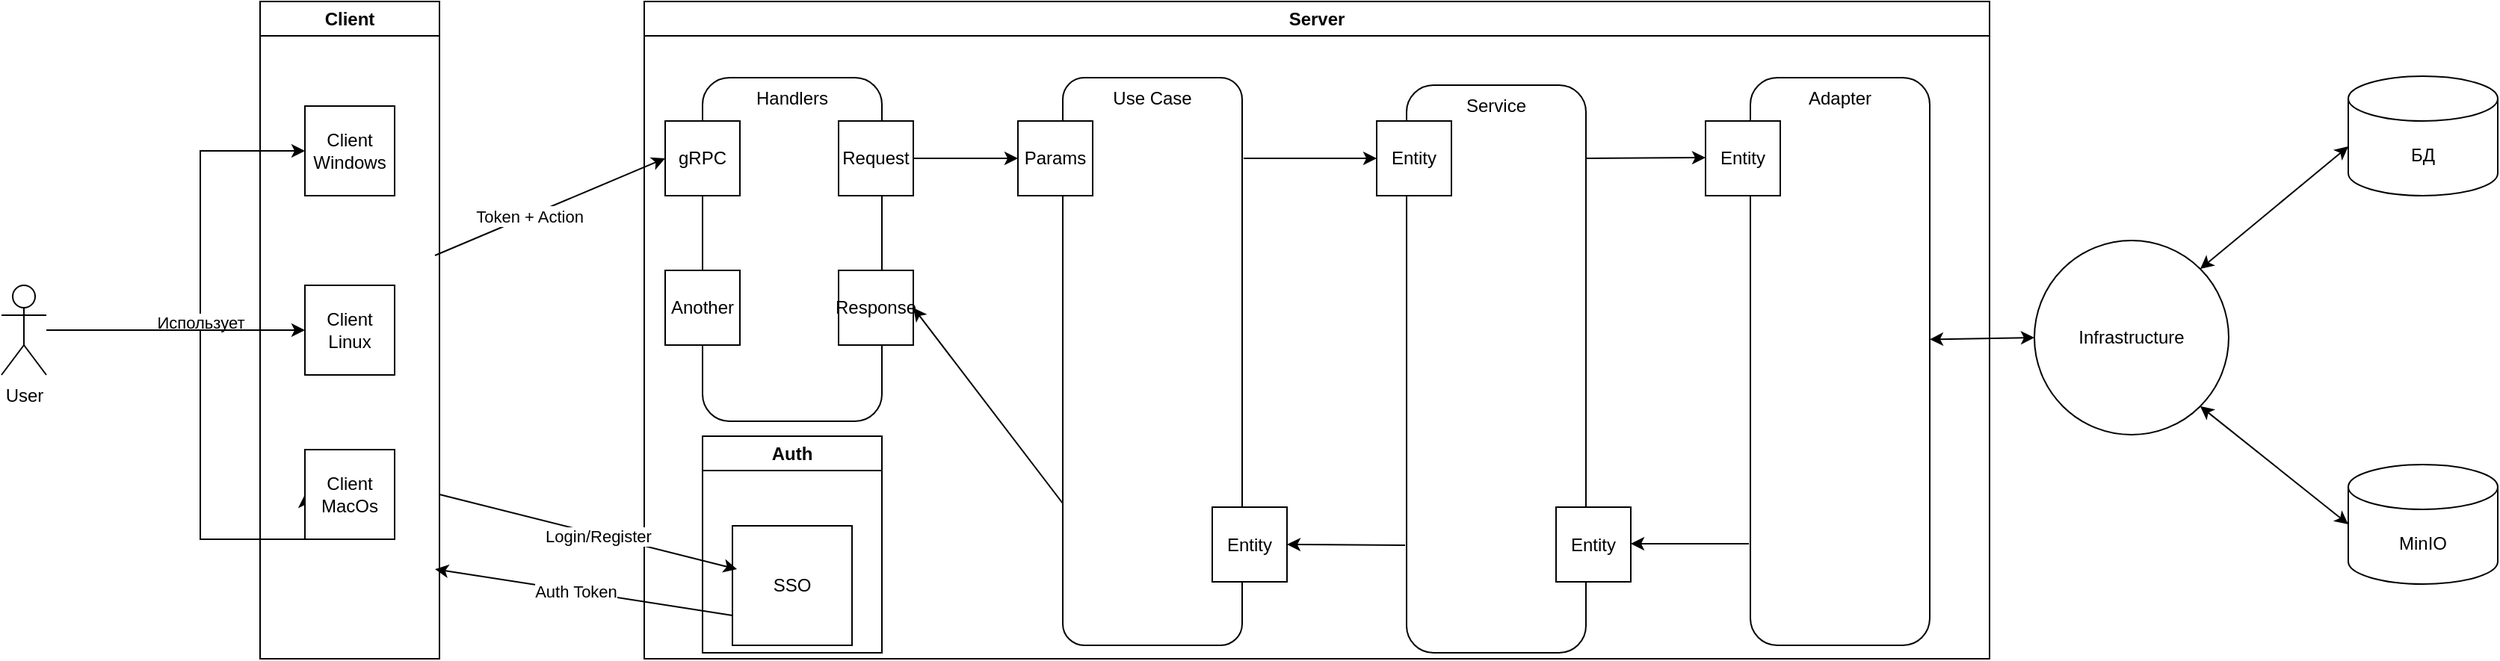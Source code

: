 <mxfile version="24.7.7">
  <diagram name="Страница — 1" id="082Mrg_bc2K81PVXMFEi">
    <mxGraphModel dx="2876" dy="1054" grid="1" gridSize="10" guides="1" tooltips="1" connect="1" arrows="1" fold="1" page="1" pageScale="1" pageWidth="827" pageHeight="1169" math="0" shadow="0">
      <root>
        <mxCell id="0" />
        <mxCell id="1" parent="0" />
        <mxCell id="K0vT35Zqtz-yyDxqhwDM-5" style="edgeStyle=orthogonalEdgeStyle;rounded=0;orthogonalLoop=1;jettySize=auto;html=1;entryX=0;entryY=0.5;entryDx=0;entryDy=0;" edge="1" parent="1" source="K0vT35Zqtz-yyDxqhwDM-1" target="K0vT35Zqtz-yyDxqhwDM-2">
          <mxGeometry relative="1" as="geometry">
            <Array as="points">
              <mxPoint x="73" y="260" />
              <mxPoint x="73" y="140" />
            </Array>
          </mxGeometry>
        </mxCell>
        <mxCell id="K0vT35Zqtz-yyDxqhwDM-6" value="Использует" style="edgeLabel;html=1;align=center;verticalAlign=middle;resizable=0;points=[];" vertex="1" connectable="0" parent="K0vT35Zqtz-yyDxqhwDM-5">
          <mxGeometry x="-0.264" relative="1" as="geometry">
            <mxPoint as="offset" />
          </mxGeometry>
        </mxCell>
        <mxCell id="K0vT35Zqtz-yyDxqhwDM-8" style="edgeStyle=orthogonalEdgeStyle;rounded=0;orthogonalLoop=1;jettySize=auto;html=1;" edge="1" parent="1" source="K0vT35Zqtz-yyDxqhwDM-1" target="K0vT35Zqtz-yyDxqhwDM-3">
          <mxGeometry relative="1" as="geometry" />
        </mxCell>
        <mxCell id="K0vT35Zqtz-yyDxqhwDM-9" style="edgeStyle=orthogonalEdgeStyle;rounded=0;orthogonalLoop=1;jettySize=auto;html=1;entryX=0;entryY=0.5;entryDx=0;entryDy=0;" edge="1" parent="1" source="K0vT35Zqtz-yyDxqhwDM-1" target="K0vT35Zqtz-yyDxqhwDM-4">
          <mxGeometry relative="1" as="geometry">
            <Array as="points">
              <mxPoint x="73" y="260" />
              <mxPoint x="73" y="400" />
              <mxPoint x="143" y="400" />
            </Array>
          </mxGeometry>
        </mxCell>
        <mxCell id="K0vT35Zqtz-yyDxqhwDM-1" value="User" style="shape=umlActor;verticalLabelPosition=bottom;verticalAlign=top;html=1;outlineConnect=0;" vertex="1" parent="1">
          <mxGeometry x="-60" y="230" width="30" height="60" as="geometry" />
        </mxCell>
        <mxCell id="K0vT35Zqtz-yyDxqhwDM-12" value="Client" style="swimlane;whiteSpace=wrap;html=1;" vertex="1" parent="1">
          <mxGeometry x="113" y="40" width="120" height="440" as="geometry" />
        </mxCell>
        <mxCell id="K0vT35Zqtz-yyDxqhwDM-2" value="Client Windows" style="whiteSpace=wrap;html=1;aspect=fixed;" vertex="1" parent="K0vT35Zqtz-yyDxqhwDM-12">
          <mxGeometry x="30" y="70" width="60" height="60" as="geometry" />
        </mxCell>
        <mxCell id="K0vT35Zqtz-yyDxqhwDM-3" value="Client Linux" style="whiteSpace=wrap;html=1;aspect=fixed;" vertex="1" parent="K0vT35Zqtz-yyDxqhwDM-12">
          <mxGeometry x="30" y="190" width="60" height="60" as="geometry" />
        </mxCell>
        <mxCell id="K0vT35Zqtz-yyDxqhwDM-4" value="Client MacOs" style="whiteSpace=wrap;html=1;aspect=fixed;" vertex="1" parent="K0vT35Zqtz-yyDxqhwDM-12">
          <mxGeometry x="30" y="300" width="60" height="60" as="geometry" />
        </mxCell>
        <mxCell id="K0vT35Zqtz-yyDxqhwDM-13" value="Server" style="swimlane;whiteSpace=wrap;html=1;" vertex="1" parent="1">
          <mxGeometry x="370" y="40" width="900" height="440" as="geometry" />
        </mxCell>
        <mxCell id="K0vT35Zqtz-yyDxqhwDM-17" value="Auth" style="swimlane;whiteSpace=wrap;html=1;" vertex="1" parent="K0vT35Zqtz-yyDxqhwDM-13">
          <mxGeometry x="39" y="291" width="120" height="145" as="geometry" />
        </mxCell>
        <mxCell id="K0vT35Zqtz-yyDxqhwDM-18" value="SSO" style="whiteSpace=wrap;html=1;aspect=fixed;" vertex="1" parent="K0vT35Zqtz-yyDxqhwDM-17">
          <mxGeometry x="20" y="60" width="80" height="80" as="geometry" />
        </mxCell>
        <mxCell id="K0vT35Zqtz-yyDxqhwDM-27" value="Handlers" style="rounded=1;whiteSpace=wrap;html=1;align=center;verticalAlign=top;" vertex="1" parent="K0vT35Zqtz-yyDxqhwDM-13">
          <mxGeometry x="39" y="51" width="120" height="230" as="geometry" />
        </mxCell>
        <mxCell id="K0vT35Zqtz-yyDxqhwDM-28" value="gRPC" style="whiteSpace=wrap;html=1;aspect=fixed;" vertex="1" parent="K0vT35Zqtz-yyDxqhwDM-13">
          <mxGeometry x="14" y="80" width="50" height="50" as="geometry" />
        </mxCell>
        <mxCell id="K0vT35Zqtz-yyDxqhwDM-29" value="Another" style="whiteSpace=wrap;html=1;aspect=fixed;" vertex="1" parent="K0vT35Zqtz-yyDxqhwDM-13">
          <mxGeometry x="14" y="180" width="50" height="50" as="geometry" />
        </mxCell>
        <mxCell id="K0vT35Zqtz-yyDxqhwDM-53" style="edgeStyle=orthogonalEdgeStyle;rounded=0;orthogonalLoop=1;jettySize=auto;html=1;exitX=1;exitY=0.5;exitDx=0;exitDy=0;entryX=0;entryY=0.5;entryDx=0;entryDy=0;" edge="1" parent="K0vT35Zqtz-yyDxqhwDM-13" source="K0vT35Zqtz-yyDxqhwDM-36" target="K0vT35Zqtz-yyDxqhwDM-40">
          <mxGeometry relative="1" as="geometry" />
        </mxCell>
        <mxCell id="K0vT35Zqtz-yyDxqhwDM-36" value="Request" style="whiteSpace=wrap;html=1;aspect=fixed;" vertex="1" parent="K0vT35Zqtz-yyDxqhwDM-13">
          <mxGeometry x="130" y="80" width="50" height="50" as="geometry" />
        </mxCell>
        <mxCell id="K0vT35Zqtz-yyDxqhwDM-37" value="Response" style="whiteSpace=wrap;html=1;aspect=fixed;" vertex="1" parent="K0vT35Zqtz-yyDxqhwDM-13">
          <mxGeometry x="130" y="180" width="50" height="50" as="geometry" />
        </mxCell>
        <mxCell id="K0vT35Zqtz-yyDxqhwDM-38" value="Use Case" style="rounded=1;whiteSpace=wrap;html=1;align=center;verticalAlign=top;arcSize=12;" vertex="1" parent="K0vT35Zqtz-yyDxqhwDM-13">
          <mxGeometry x="280" y="51" width="120" height="380" as="geometry" />
        </mxCell>
        <mxCell id="K0vT35Zqtz-yyDxqhwDM-40" value="Params" style="whiteSpace=wrap;html=1;aspect=fixed;" vertex="1" parent="K0vT35Zqtz-yyDxqhwDM-13">
          <mxGeometry x="250" y="80" width="50" height="50" as="geometry" />
        </mxCell>
        <mxCell id="K0vT35Zqtz-yyDxqhwDM-41" value="Entity" style="whiteSpace=wrap;html=1;aspect=fixed;" vertex="1" parent="K0vT35Zqtz-yyDxqhwDM-13">
          <mxGeometry x="380" y="338.5" width="50" height="50" as="geometry" />
        </mxCell>
        <mxCell id="K0vT35Zqtz-yyDxqhwDM-42" value="Service" style="rounded=1;whiteSpace=wrap;html=1;align=center;verticalAlign=top;" vertex="1" parent="K0vT35Zqtz-yyDxqhwDM-13">
          <mxGeometry x="510" y="56" width="120" height="380" as="geometry" />
        </mxCell>
        <mxCell id="K0vT35Zqtz-yyDxqhwDM-45" value="Adapter" style="rounded=1;whiteSpace=wrap;html=1;align=center;verticalAlign=top;" vertex="1" parent="K0vT35Zqtz-yyDxqhwDM-13">
          <mxGeometry x="740" y="51" width="120" height="380" as="geometry" />
        </mxCell>
        <mxCell id="K0vT35Zqtz-yyDxqhwDM-50" value="Entity" style="whiteSpace=wrap;html=1;aspect=fixed;" vertex="1" parent="K0vT35Zqtz-yyDxqhwDM-13">
          <mxGeometry x="490" y="80" width="50" height="50" as="geometry" />
        </mxCell>
        <mxCell id="K0vT35Zqtz-yyDxqhwDM-51" value="Entity" style="whiteSpace=wrap;html=1;aspect=fixed;" vertex="1" parent="K0vT35Zqtz-yyDxqhwDM-13">
          <mxGeometry x="610" y="338.5" width="50" height="50" as="geometry" />
        </mxCell>
        <mxCell id="K0vT35Zqtz-yyDxqhwDM-52" value="Entity" style="whiteSpace=wrap;html=1;aspect=fixed;" vertex="1" parent="K0vT35Zqtz-yyDxqhwDM-13">
          <mxGeometry x="710" y="80" width="50" height="50" as="geometry" />
        </mxCell>
        <mxCell id="K0vT35Zqtz-yyDxqhwDM-54" value="" style="endArrow=classic;html=1;rounded=0;exitX=1.008;exitY=0.142;exitDx=0;exitDy=0;exitPerimeter=0;entryX=0;entryY=0.5;entryDx=0;entryDy=0;" edge="1" parent="K0vT35Zqtz-yyDxqhwDM-13" source="K0vT35Zqtz-yyDxqhwDM-38" target="K0vT35Zqtz-yyDxqhwDM-50">
          <mxGeometry width="50" height="50" relative="1" as="geometry">
            <mxPoint x="340" y="250" as="sourcePoint" />
            <mxPoint x="390" y="200" as="targetPoint" />
          </mxGeometry>
        </mxCell>
        <mxCell id="K0vT35Zqtz-yyDxqhwDM-55" value="" style="endArrow=classic;html=1;rounded=0;entryX=0;entryY=0.5;entryDx=0;entryDy=0;" edge="1" parent="K0vT35Zqtz-yyDxqhwDM-13">
          <mxGeometry width="50" height="50" relative="1" as="geometry">
            <mxPoint x="630" y="105" as="sourcePoint" />
            <mxPoint x="710" y="104.5" as="targetPoint" />
          </mxGeometry>
        </mxCell>
        <mxCell id="K0vT35Zqtz-yyDxqhwDM-56" value="" style="endArrow=classic;html=1;rounded=0;entryX=1;entryY=0.5;entryDx=0;entryDy=0;" edge="1" parent="K0vT35Zqtz-yyDxqhwDM-13" target="K0vT35Zqtz-yyDxqhwDM-41">
          <mxGeometry width="50" height="50" relative="1" as="geometry">
            <mxPoint x="509" y="364" as="sourcePoint" />
            <mxPoint x="390" y="200" as="targetPoint" />
          </mxGeometry>
        </mxCell>
        <mxCell id="K0vT35Zqtz-yyDxqhwDM-57" value="" style="endArrow=classic;html=1;rounded=0;entryX=1;entryY=0.5;entryDx=0;entryDy=0;" edge="1" parent="K0vT35Zqtz-yyDxqhwDM-13">
          <mxGeometry width="50" height="50" relative="1" as="geometry">
            <mxPoint x="739" y="363" as="sourcePoint" />
            <mxPoint x="660" y="363" as="targetPoint" />
          </mxGeometry>
        </mxCell>
        <mxCell id="K0vT35Zqtz-yyDxqhwDM-58" value="" style="endArrow=classic;html=1;rounded=0;exitX=0;exitY=0.75;exitDx=0;exitDy=0;entryX=1;entryY=0.5;entryDx=0;entryDy=0;" edge="1" parent="K0vT35Zqtz-yyDxqhwDM-13" source="K0vT35Zqtz-yyDxqhwDM-38" target="K0vT35Zqtz-yyDxqhwDM-37">
          <mxGeometry width="50" height="50" relative="1" as="geometry">
            <mxPoint x="340" y="250" as="sourcePoint" />
            <mxPoint x="390" y="200" as="targetPoint" />
          </mxGeometry>
        </mxCell>
        <mxCell id="K0vT35Zqtz-yyDxqhwDM-20" value="" style="endArrow=classic;html=1;rounded=0;exitX=1;exitY=0.75;exitDx=0;exitDy=0;entryX=0.038;entryY=0.363;entryDx=0;entryDy=0;entryPerimeter=0;" edge="1" parent="1" source="K0vT35Zqtz-yyDxqhwDM-12" target="K0vT35Zqtz-yyDxqhwDM-18">
          <mxGeometry width="50" height="50" relative="1" as="geometry">
            <mxPoint x="390" y="410" as="sourcePoint" />
            <mxPoint x="440" y="360" as="targetPoint" />
          </mxGeometry>
        </mxCell>
        <mxCell id="K0vT35Zqtz-yyDxqhwDM-21" value="Login/Register" style="edgeLabel;html=1;align=center;verticalAlign=middle;resizable=0;points=[];" vertex="1" connectable="0" parent="K0vT35Zqtz-yyDxqhwDM-20">
          <mxGeometry x="0.061" y="-1" relative="1" as="geometry">
            <mxPoint as="offset" />
          </mxGeometry>
        </mxCell>
        <mxCell id="K0vT35Zqtz-yyDxqhwDM-22" value="" style="endArrow=classic;html=1;rounded=0;exitX=0;exitY=0.75;exitDx=0;exitDy=0;" edge="1" parent="1" source="K0vT35Zqtz-yyDxqhwDM-18">
          <mxGeometry width="50" height="50" relative="1" as="geometry">
            <mxPoint x="390" y="410" as="sourcePoint" />
            <mxPoint x="230" y="420" as="targetPoint" />
          </mxGeometry>
        </mxCell>
        <mxCell id="K0vT35Zqtz-yyDxqhwDM-23" value="Auth Token" style="edgeLabel;html=1;align=center;verticalAlign=middle;resizable=0;points=[];" vertex="1" connectable="0" parent="K0vT35Zqtz-yyDxqhwDM-22">
          <mxGeometry x="0.065" relative="1" as="geometry">
            <mxPoint as="offset" />
          </mxGeometry>
        </mxCell>
        <mxCell id="K0vT35Zqtz-yyDxqhwDM-31" value="" style="endArrow=classic;html=1;rounded=0;entryX=0;entryY=0.5;entryDx=0;entryDy=0;" edge="1" parent="1" target="K0vT35Zqtz-yyDxqhwDM-28">
          <mxGeometry width="50" height="50" relative="1" as="geometry">
            <mxPoint x="230" y="210" as="sourcePoint" />
            <mxPoint x="440" y="260" as="targetPoint" />
          </mxGeometry>
        </mxCell>
        <mxCell id="K0vT35Zqtz-yyDxqhwDM-34" value="Text" style="edgeLabel;html=1;align=center;verticalAlign=middle;resizable=0;points=[];" vertex="1" connectable="0" parent="K0vT35Zqtz-yyDxqhwDM-31">
          <mxGeometry x="-0.055" y="-4" relative="1" as="geometry">
            <mxPoint as="offset" />
          </mxGeometry>
        </mxCell>
        <mxCell id="K0vT35Zqtz-yyDxqhwDM-35" value="Token + Action" style="edgeLabel;html=1;align=center;verticalAlign=middle;resizable=0;points=[];" vertex="1" connectable="0" parent="K0vT35Zqtz-yyDxqhwDM-31">
          <mxGeometry x="-0.184" y="-1" relative="1" as="geometry">
            <mxPoint y="-1" as="offset" />
          </mxGeometry>
        </mxCell>
        <mxCell id="K0vT35Zqtz-yyDxqhwDM-48" value="Infrastructure" style="ellipse;whiteSpace=wrap;html=1;aspect=fixed;" vertex="1" parent="1">
          <mxGeometry x="1300" y="200" width="130" height="130" as="geometry" />
        </mxCell>
        <mxCell id="K0vT35Zqtz-yyDxqhwDM-49" value="" style="endArrow=classic;startArrow=classic;html=1;rounded=0;exitX=1;exitY=0.461;exitDx=0;exitDy=0;exitPerimeter=0;entryX=0;entryY=0.5;entryDx=0;entryDy=0;" edge="1" parent="1" source="K0vT35Zqtz-yyDxqhwDM-45" target="K0vT35Zqtz-yyDxqhwDM-48">
          <mxGeometry width="50" height="50" relative="1" as="geometry">
            <mxPoint x="710" y="290" as="sourcePoint" />
            <mxPoint x="760" y="240" as="targetPoint" />
          </mxGeometry>
        </mxCell>
        <mxCell id="K0vT35Zqtz-yyDxqhwDM-59" value="БД" style="shape=cylinder3;whiteSpace=wrap;html=1;boundedLbl=1;backgroundOutline=1;size=15;" vertex="1" parent="1">
          <mxGeometry x="1510" y="90" width="100" height="80" as="geometry" />
        </mxCell>
        <mxCell id="K0vT35Zqtz-yyDxqhwDM-60" value="MinIO" style="shape=cylinder3;whiteSpace=wrap;html=1;boundedLbl=1;backgroundOutline=1;size=15;" vertex="1" parent="1">
          <mxGeometry x="1510" y="350" width="100" height="80" as="geometry" />
        </mxCell>
        <mxCell id="K0vT35Zqtz-yyDxqhwDM-62" value="" style="endArrow=classic;startArrow=classic;html=1;rounded=0;entryX=0;entryY=0.588;entryDx=0;entryDy=0;entryPerimeter=0;exitX=1;exitY=0;exitDx=0;exitDy=0;" edge="1" parent="1" source="K0vT35Zqtz-yyDxqhwDM-48" target="K0vT35Zqtz-yyDxqhwDM-59">
          <mxGeometry width="50" height="50" relative="1" as="geometry">
            <mxPoint x="1360" y="290" as="sourcePoint" />
            <mxPoint x="1410" y="240" as="targetPoint" />
          </mxGeometry>
        </mxCell>
        <mxCell id="K0vT35Zqtz-yyDxqhwDM-63" value="" style="endArrow=classic;startArrow=classic;html=1;rounded=0;exitX=1;exitY=1;exitDx=0;exitDy=0;entryX=0;entryY=0.5;entryDx=0;entryDy=0;entryPerimeter=0;" edge="1" parent="1" source="K0vT35Zqtz-yyDxqhwDM-48" target="K0vT35Zqtz-yyDxqhwDM-60">
          <mxGeometry width="50" height="50" relative="1" as="geometry">
            <mxPoint x="1360" y="290" as="sourcePoint" />
            <mxPoint x="1410" y="240" as="targetPoint" />
          </mxGeometry>
        </mxCell>
      </root>
    </mxGraphModel>
  </diagram>
</mxfile>
